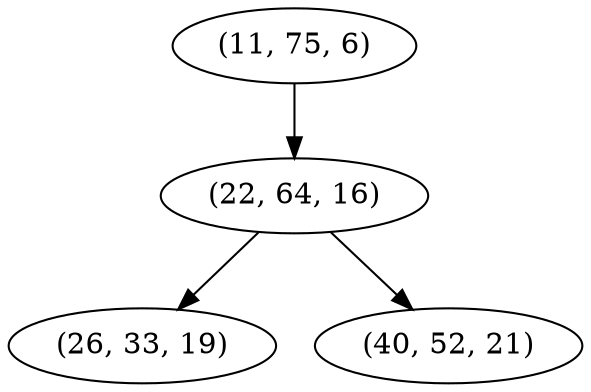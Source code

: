 digraph tree {
    "(11, 75, 6)";
    "(22, 64, 16)";
    "(26, 33, 19)";
    "(40, 52, 21)";
    "(11, 75, 6)" -> "(22, 64, 16)";
    "(22, 64, 16)" -> "(26, 33, 19)";
    "(22, 64, 16)" -> "(40, 52, 21)";
}
